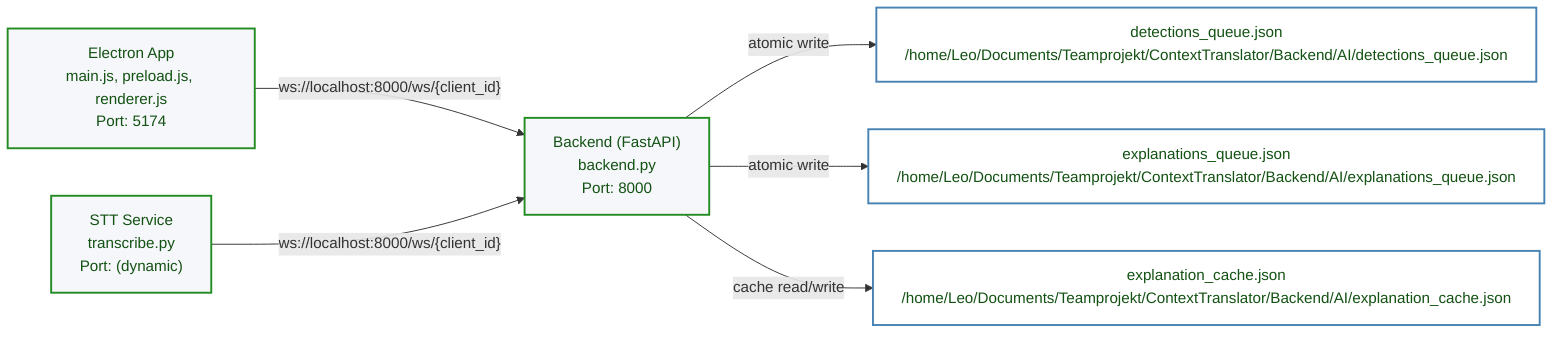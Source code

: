 %% Deployment Diagram (Technical)
%% For engineering: explicit ports, process boundaries, file paths
%% Layout: left-to-right

graph LR;
    PROC_ELECTRON["Electron App\nmain.js, preload.js, renderer.js\nPort: 5174"]:::proc
    PROC_STT["STT Service\ntranscribe.py\nPort: (dynamic)"]:::proc
    PROC_BACKEND["Backend (FastAPI)\nbackend.py\nPort: 8000"]:::proc
    FILE_DETECTIONS["detections_queue.json\n/home/Leo/Documents/Teamprojekt/ContextTranslator/Backend/AI/detections_queue.json"]:::file
    FILE_EXPLANATIONS["explanations_queue.json\n/home/Leo/Documents/Teamprojekt/ContextTranslator/Backend/AI/explanations_queue.json"]:::file
    FILE_CACHE["explanation_cache.json\n/home/Leo/Documents/Teamprojekt/ContextTranslator/Backend/AI/explanation_cache.json"]:::file

    PROC_ELECTRON -- ws://localhost:8000/ws/{client_id} --> PROC_BACKEND
    PROC_STT -- ws://localhost:8000/ws/{client_id} --> PROC_BACKEND
    PROC_BACKEND -- atomic write --> FILE_DETECTIONS
    PROC_BACKEND -- atomic write --> FILE_EXPLANATIONS
    PROC_BACKEND -- cache read/write --> FILE_CACHE

    classDef proc fill:#f5f7fa,stroke:#228B22,stroke-width:2px,color:#145214;
    classDef file fill:#fff,stroke:#4682B4,stroke-width:2px,color:#145214;